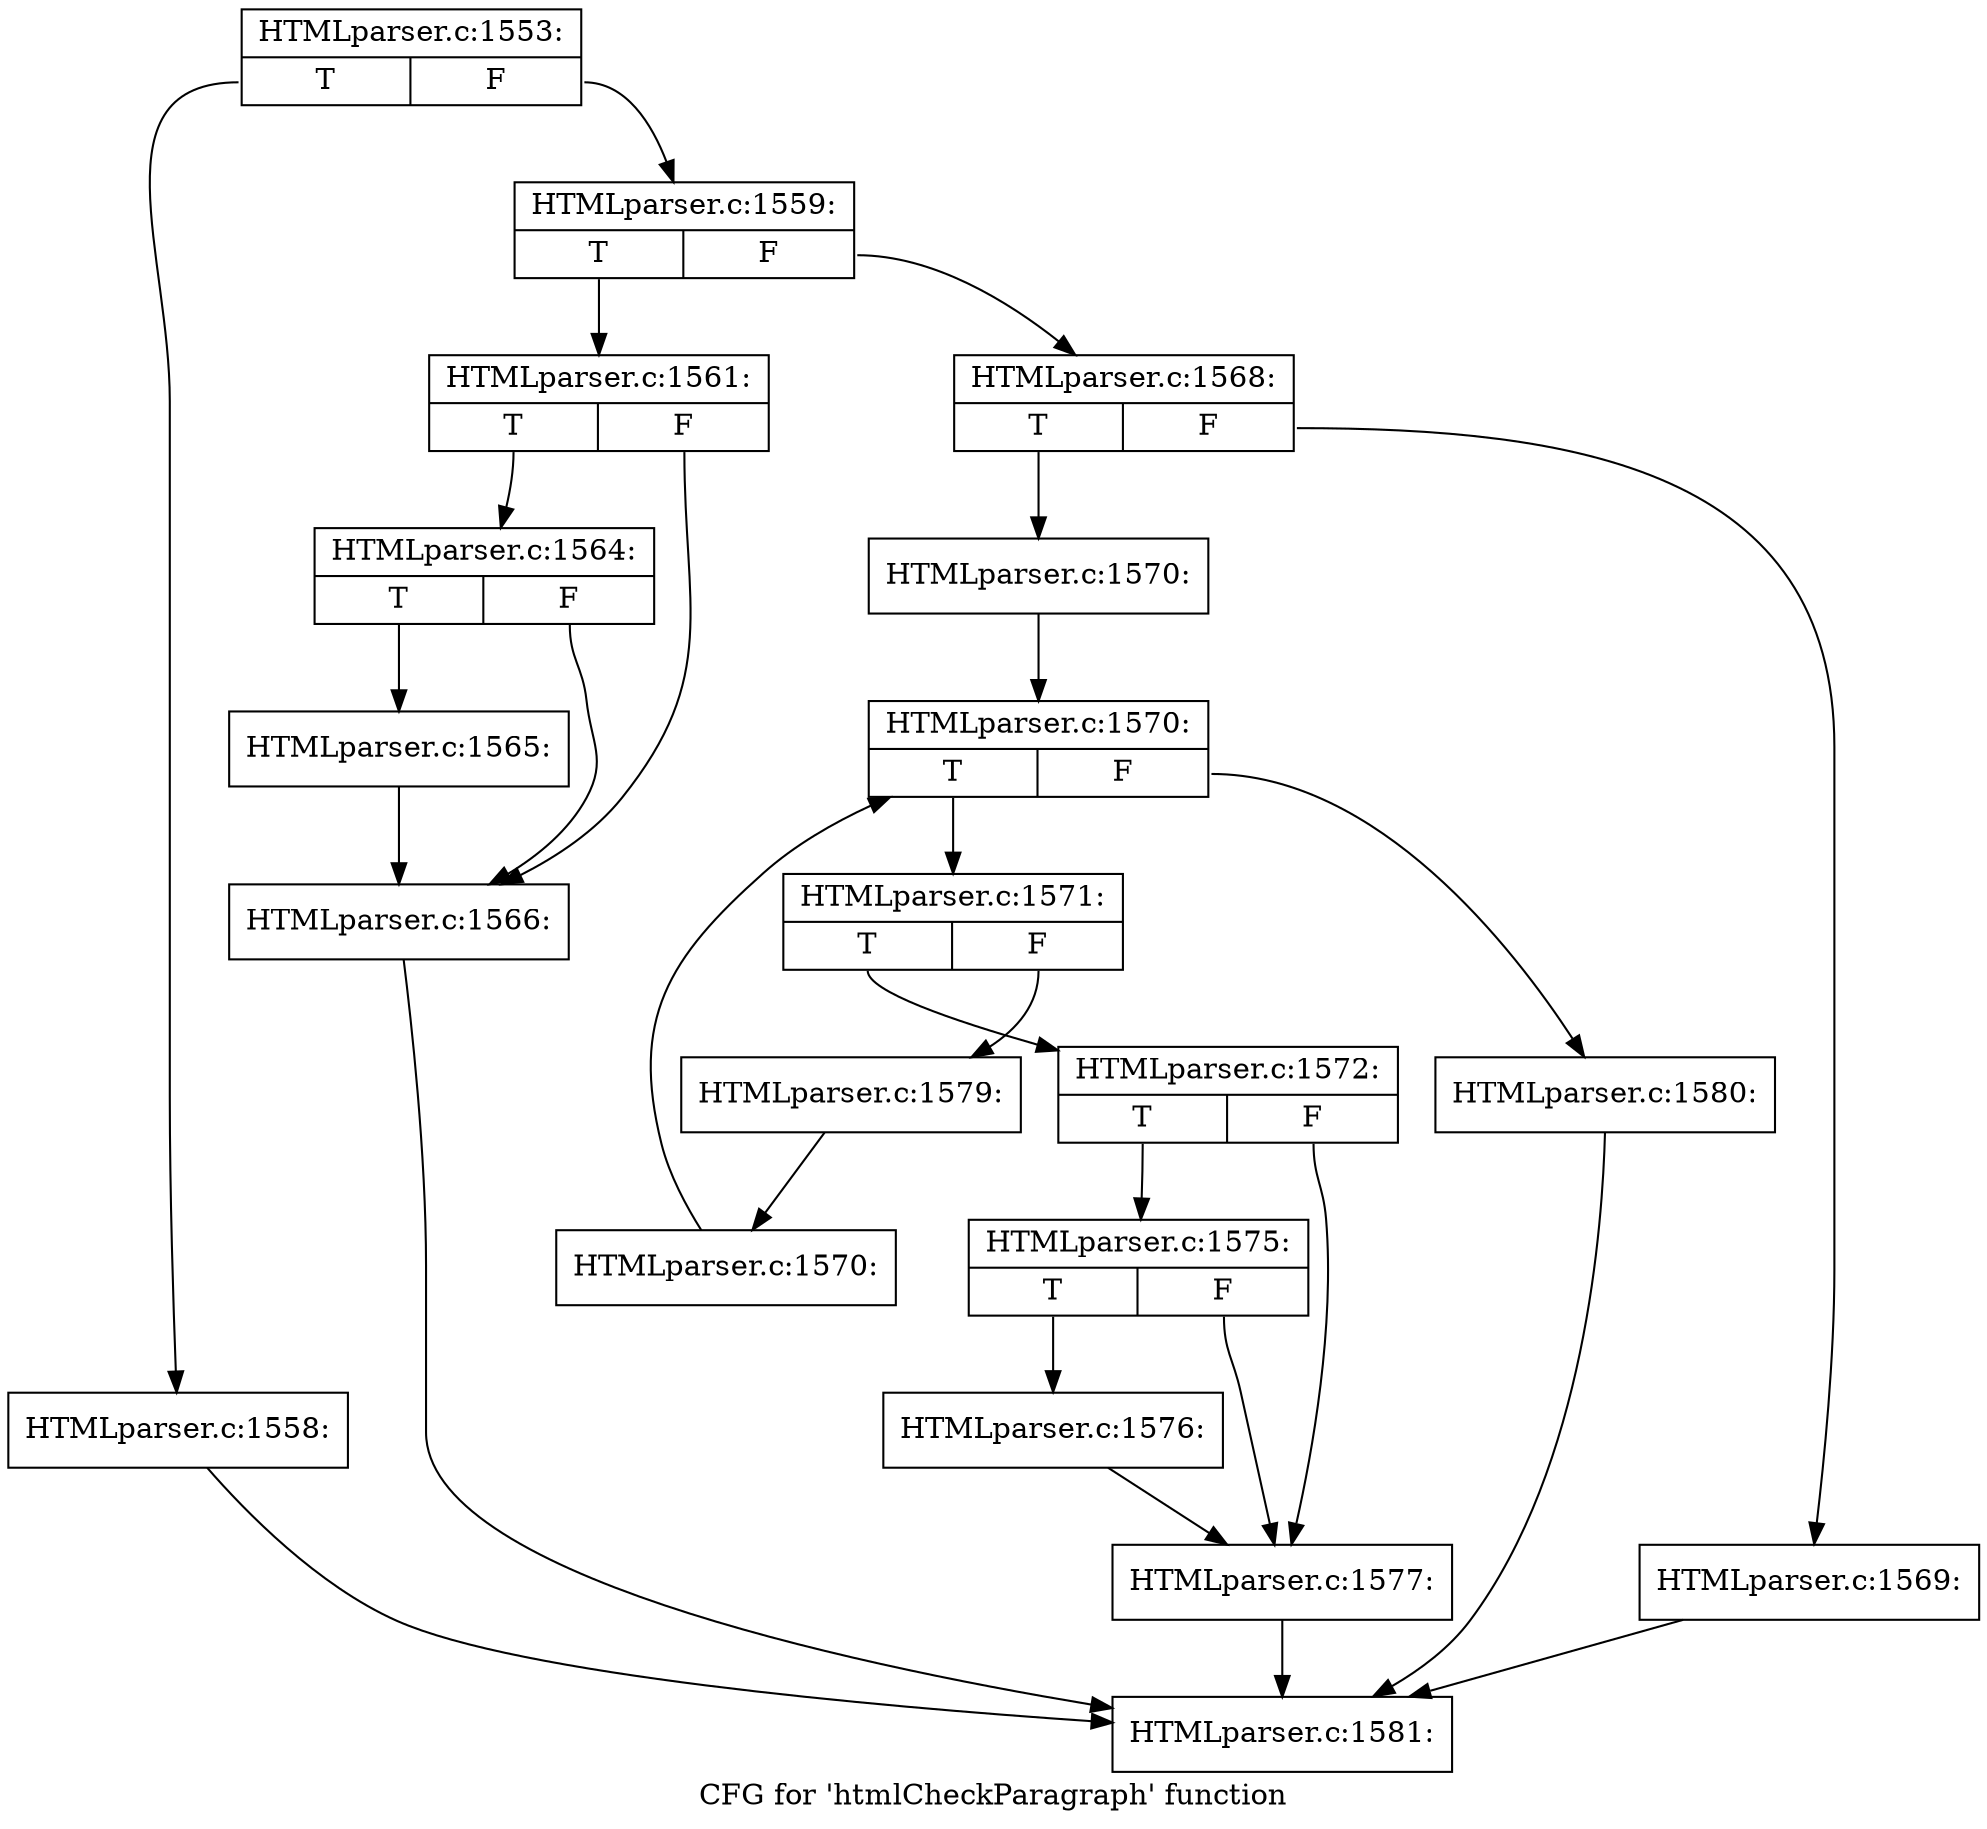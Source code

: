 digraph "CFG for 'htmlCheckParagraph' function" {
	label="CFG for 'htmlCheckParagraph' function";

	Node0x3f17090 [shape=record,label="{HTMLparser.c:1553:|{<s0>T|<s1>F}}"];
	Node0x3f17090:s0 -> Node0x3f25020;
	Node0x3f17090:s1 -> Node0x3f25070;
	Node0x3f25020 [shape=record,label="{HTMLparser.c:1558:}"];
	Node0x3f25020 -> Node0x3f24810;
	Node0x3f25070 [shape=record,label="{HTMLparser.c:1559:|{<s0>T|<s1>F}}"];
	Node0x3f25070:s0 -> Node0x3f257d0;
	Node0x3f25070:s1 -> Node0x3f25820;
	Node0x3f257d0 [shape=record,label="{HTMLparser.c:1561:|{<s0>T|<s1>F}}"];
	Node0x3f257d0:s0 -> Node0x3f261e0;
	Node0x3f257d0:s1 -> Node0x3f26190;
	Node0x3f261e0 [shape=record,label="{HTMLparser.c:1564:|{<s0>T|<s1>F}}"];
	Node0x3f261e0:s0 -> Node0x3f26140;
	Node0x3f261e0:s1 -> Node0x3f26190;
	Node0x3f26140 [shape=record,label="{HTMLparser.c:1565:}"];
	Node0x3f26140 -> Node0x3f26190;
	Node0x3f26190 [shape=record,label="{HTMLparser.c:1566:}"];
	Node0x3f26190 -> Node0x3f24810;
	Node0x3f25820 [shape=record,label="{HTMLparser.c:1568:|{<s0>T|<s1>F}}"];
	Node0x3f25820:s0 -> Node0x3f27320;
	Node0x3f25820:s1 -> Node0x3f272d0;
	Node0x3f272d0 [shape=record,label="{HTMLparser.c:1569:}"];
	Node0x3f272d0 -> Node0x3f24810;
	Node0x3f27320 [shape=record,label="{HTMLparser.c:1570:}"];
	Node0x3f27320 -> Node0x3f27880;
	Node0x3f27880 [shape=record,label="{HTMLparser.c:1570:|{<s0>T|<s1>F}}"];
	Node0x3f27880:s0 -> Node0x3f27b60;
	Node0x3f27880:s1 -> Node0x3f276e0;
	Node0x3f27b60 [shape=record,label="{HTMLparser.c:1571:|{<s0>T|<s1>F}}"];
	Node0x3f27b60:s0 -> Node0x3f28050;
	Node0x3f27b60:s1 -> Node0x3f280a0;
	Node0x3f28050 [shape=record,label="{HTMLparser.c:1572:|{<s0>T|<s1>F}}"];
	Node0x3f28050:s0 -> Node0x3f28cc0;
	Node0x3f28050:s1 -> Node0x3f28c70;
	Node0x3f28cc0 [shape=record,label="{HTMLparser.c:1575:|{<s0>T|<s1>F}}"];
	Node0x3f28cc0:s0 -> Node0x3f28c20;
	Node0x3f28cc0:s1 -> Node0x3f28c70;
	Node0x3f28c20 [shape=record,label="{HTMLparser.c:1576:}"];
	Node0x3f28c20 -> Node0x3f28c70;
	Node0x3f28c70 [shape=record,label="{HTMLparser.c:1577:}"];
	Node0x3f28c70 -> Node0x3f24810;
	Node0x3f280a0 [shape=record,label="{HTMLparser.c:1579:}"];
	Node0x3f280a0 -> Node0x3f27ad0;
	Node0x3f27ad0 [shape=record,label="{HTMLparser.c:1570:}"];
	Node0x3f27ad0 -> Node0x3f27880;
	Node0x3f276e0 [shape=record,label="{HTMLparser.c:1580:}"];
	Node0x3f276e0 -> Node0x3f24810;
	Node0x3f24810 [shape=record,label="{HTMLparser.c:1581:}"];
}
